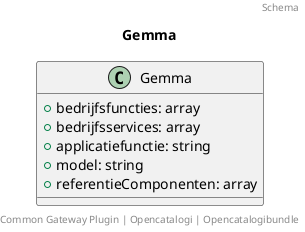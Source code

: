 @startuml
title: Gemma
footer: Common Gateway Plugin | Opencatalogi | Opencatalogibundle 
header: Schema

class Gemma {
  + bedrijfsfuncties: array
  + bedrijfsservices: array
  + applicatiefunctie: string
  + model: string
  + referentieComponenten: array
}
@enduml
